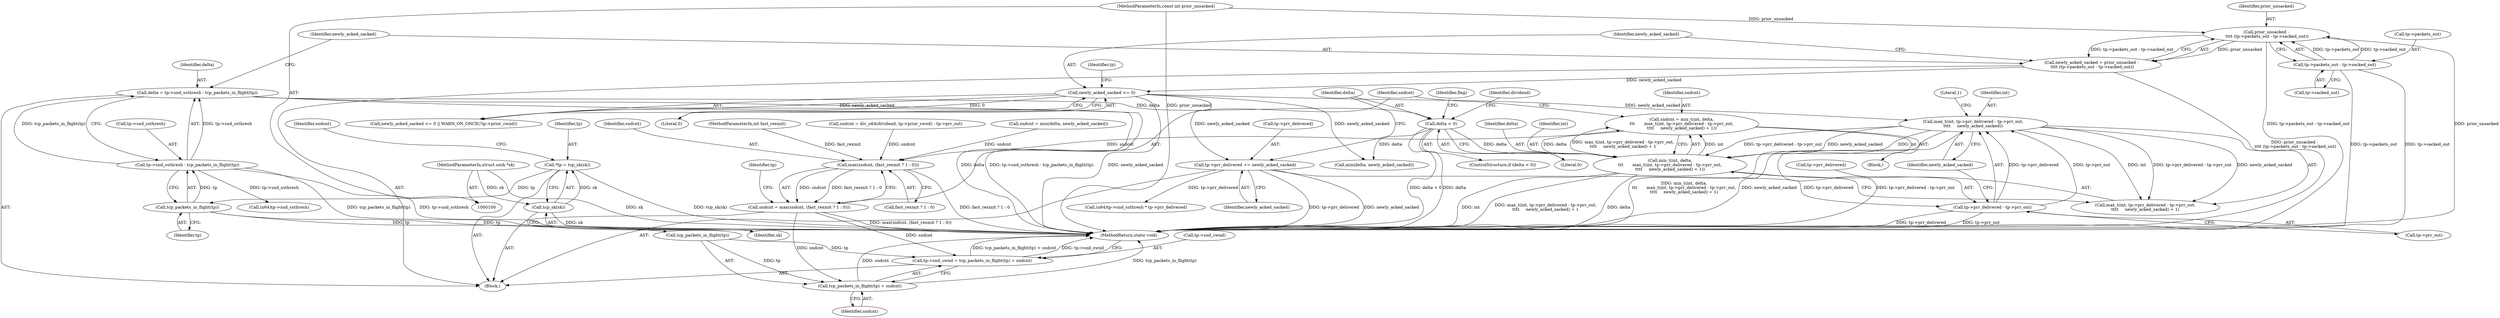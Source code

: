 digraph "0_linux_8b8a321ff72c785ed5e8b4cf6eda20b35d427390@integer" {
"1000197" [label="(Call,sndcnt = min_t(int, delta,\n\t\t\t       max_t(int, tp->prr_delivered - tp->prr_out,\n\t\t\t\t     newly_acked_sacked) + 1))"];
"1000199" [label="(Call,min_t(int, delta,\n\t\t\t       max_t(int, tp->prr_delivered - tp->prr_out,\n\t\t\t\t     newly_acked_sacked) + 1))"];
"1000203" [label="(Call,max_t(int, tp->prr_delivered - tp->prr_out,\n\t\t\t\t     newly_acked_sacked))"];
"1000205" [label="(Call,tp->prr_delivered - tp->prr_out)"];
"1000147" [label="(Call,tp->prr_delivered += newly_acked_sacked)"];
"1000138" [label="(Call,newly_acked_sacked <= 0)"];
"1000125" [label="(Call,newly_acked_sacked = prior_unsacked -\n \t\t\t\t (tp->packets_out - tp->sacked_out))"];
"1000127" [label="(Call,prior_unsacked -\n \t\t\t\t (tp->packets_out - tp->sacked_out))"];
"1000102" [label="(MethodParameterIn,const int prior_unsacked)"];
"1000129" [label="(Call,tp->packets_out - tp->sacked_out)"];
"1000153" [label="(Call,delta < 0)"];
"1000116" [label="(Call,delta = tp->snd_ssthresh - tcp_packets_in_flight(tp))"];
"1000118" [label="(Call,tp->snd_ssthresh - tcp_packets_in_flight(tp))"];
"1000122" [label="(Call,tcp_packets_in_flight(tp))"];
"1000107" [label="(Call,*tp = tcp_sk(sk))"];
"1000109" [label="(Call,tcp_sk(sk))"];
"1000101" [label="(MethodParameterIn,struct sock *sk)"];
"1000223" [label="(Call,max(sndcnt, (fast_rexmit ? 1 : 0)))"];
"1000221" [label="(Call,sndcnt = max(sndcnt, (fast_rexmit ? 1 : 0)))"];
"1000229" [label="(Call,tp->snd_cwnd = tcp_packets_in_flight(tp) + sndcnt)"];
"1000233" [label="(Call,tcp_packets_in_flight(tp) + sndcnt)"];
"1000204" [label="(Identifier,int)"];
"1000197" [label="(Call,sndcnt = min_t(int, delta,\n\t\t\t       max_t(int, tp->prr_delivered - tp->prr_out,\n\t\t\t\t     newly_acked_sacked) + 1))"];
"1000161" [label="(Call,(u64)tp->snd_ssthresh * tp->prr_delivered)"];
"1000125" [label="(Call,newly_acked_sacked = prior_unsacked -\n \t\t\t\t (tp->packets_out - tp->sacked_out))"];
"1000118" [label="(Call,tp->snd_ssthresh - tcp_packets_in_flight(tp))"];
"1000225" [label="(Call,fast_rexmit ? 1 : 0)"];
"1000138" [label="(Call,newly_acked_sacked <= 0)"];
"1000159" [label="(Identifier,dividend)"];
"1000229" [label="(Call,tp->snd_cwnd = tcp_packets_in_flight(tp) + sndcnt)"];
"1000155" [label="(Literal,0)"];
"1000153" [label="(Call,delta < 0)"];
"1000203" [label="(Call,max_t(int, tp->prr_delivered - tp->prr_out,\n\t\t\t\t     newly_acked_sacked))"];
"1000234" [label="(Call,tcp_packets_in_flight(tp))"];
"1000201" [label="(Identifier,delta)"];
"1000202" [label="(Call,max_t(int, tp->prr_delivered - tp->prr_out,\n\t\t\t\t     newly_acked_sacked) + 1)"];
"1000216" [label="(Call,sndcnt = min(delta, newly_acked_sacked))"];
"1000223" [label="(Call,max(sndcnt, (fast_rexmit ? 1 : 0)))"];
"1000218" [label="(Call,min(delta, newly_acked_sacked))"];
"1000198" [label="(Identifier,sndcnt)"];
"1000236" [label="(Identifier,sndcnt)"];
"1000122" [label="(Call,tcp_packets_in_flight(tp))"];
"1000123" [label="(Identifier,tp)"];
"1000127" [label="(Call,prior_unsacked -\n \t\t\t\t (tp->packets_out - tp->sacked_out))"];
"1000144" [label="(Identifier,tp)"];
"1000224" [label="(Identifier,sndcnt)"];
"1000200" [label="(Identifier,int)"];
"1000152" [label="(ControlStructure,if (delta < 0))"];
"1000154" [label="(Identifier,delta)"];
"1000209" [label="(Call,tp->prr_out)"];
"1000190" [label="(Identifier,flag)"];
"1000205" [label="(Call,tp->prr_delivered - tp->prr_out)"];
"1000222" [label="(Identifier,sndcnt)"];
"1000151" [label="(Identifier,newly_acked_sacked)"];
"1000221" [label="(Call,sndcnt = max(sndcnt, (fast_rexmit ? 1 : 0)))"];
"1000129" [label="(Call,tp->packets_out - tp->sacked_out)"];
"1000103" [label="(MethodParameterIn,int fast_rexmit)"];
"1000109" [label="(Call,tcp_sk(sk))"];
"1000126" [label="(Identifier,newly_acked_sacked)"];
"1000119" [label="(Call,tp->snd_ssthresh)"];
"1000110" [label="(Identifier,sk)"];
"1000199" [label="(Call,min_t(int, delta,\n\t\t\t       max_t(int, tp->prr_delivered - tp->prr_out,\n\t\t\t\t     newly_acked_sacked) + 1))"];
"1000148" [label="(Call,tp->prr_delivered)"];
"1000162" [label="(Call,(u64)tp->snd_ssthresh)"];
"1000113" [label="(Identifier,sndcnt)"];
"1000147" [label="(Call,tp->prr_delivered += newly_acked_sacked)"];
"1000231" [label="(Identifier,tp)"];
"1000117" [label="(Identifier,delta)"];
"1000107" [label="(Call,*tp = tcp_sk(sk))"];
"1000130" [label="(Call,tp->packets_out)"];
"1000108" [label="(Identifier,tp)"];
"1000140" [label="(Literal,0)"];
"1000237" [label="(MethodReturn,static void)"];
"1000233" [label="(Call,tcp_packets_in_flight(tp) + sndcnt)"];
"1000206" [label="(Call,tp->prr_delivered)"];
"1000116" [label="(Call,delta = tp->snd_ssthresh - tcp_packets_in_flight(tp))"];
"1000139" [label="(Identifier,newly_acked_sacked)"];
"1000128" [label="(Identifier,prior_unsacked)"];
"1000102" [label="(MethodParameterIn,const int prior_unsacked)"];
"1000133" [label="(Call,tp->sacked_out)"];
"1000101" [label="(MethodParameterIn,struct sock *sk)"];
"1000230" [label="(Call,tp->snd_cwnd)"];
"1000175" [label="(Call,sndcnt = div_u64(dividend, tp->prior_cwnd) - tp->prr_out)"];
"1000213" [label="(Literal,1)"];
"1000105" [label="(Block,)"];
"1000137" [label="(Call,newly_acked_sacked <= 0 || WARN_ON_ONCE(!tp->prior_cwnd))"];
"1000212" [label="(Identifier,newly_acked_sacked)"];
"1000196" [label="(Block,)"];
"1000197" -> "1000196"  [label="AST: "];
"1000197" -> "1000199"  [label="CFG: "];
"1000198" -> "1000197"  [label="AST: "];
"1000199" -> "1000197"  [label="AST: "];
"1000222" -> "1000197"  [label="CFG: "];
"1000197" -> "1000237"  [label="DDG: min_t(int, delta,\n\t\t\t       max_t(int, tp->prr_delivered - tp->prr_out,\n\t\t\t\t     newly_acked_sacked) + 1)"];
"1000199" -> "1000197"  [label="DDG: int"];
"1000199" -> "1000197"  [label="DDG: delta"];
"1000199" -> "1000197"  [label="DDG: max_t(int, tp->prr_delivered - tp->prr_out,\n\t\t\t\t     newly_acked_sacked) + 1"];
"1000197" -> "1000223"  [label="DDG: sndcnt"];
"1000199" -> "1000202"  [label="CFG: "];
"1000200" -> "1000199"  [label="AST: "];
"1000201" -> "1000199"  [label="AST: "];
"1000202" -> "1000199"  [label="AST: "];
"1000199" -> "1000237"  [label="DDG: max_t(int, tp->prr_delivered - tp->prr_out,\n\t\t\t\t     newly_acked_sacked) + 1"];
"1000199" -> "1000237"  [label="DDG: delta"];
"1000199" -> "1000237"  [label="DDG: int"];
"1000203" -> "1000199"  [label="DDG: int"];
"1000203" -> "1000199"  [label="DDG: tp->prr_delivered - tp->prr_out"];
"1000203" -> "1000199"  [label="DDG: newly_acked_sacked"];
"1000153" -> "1000199"  [label="DDG: delta"];
"1000203" -> "1000202"  [label="AST: "];
"1000203" -> "1000212"  [label="CFG: "];
"1000204" -> "1000203"  [label="AST: "];
"1000205" -> "1000203"  [label="AST: "];
"1000212" -> "1000203"  [label="AST: "];
"1000213" -> "1000203"  [label="CFG: "];
"1000203" -> "1000237"  [label="DDG: newly_acked_sacked"];
"1000203" -> "1000237"  [label="DDG: tp->prr_delivered - tp->prr_out"];
"1000203" -> "1000202"  [label="DDG: int"];
"1000203" -> "1000202"  [label="DDG: tp->prr_delivered - tp->prr_out"];
"1000203" -> "1000202"  [label="DDG: newly_acked_sacked"];
"1000205" -> "1000203"  [label="DDG: tp->prr_delivered"];
"1000205" -> "1000203"  [label="DDG: tp->prr_out"];
"1000138" -> "1000203"  [label="DDG: newly_acked_sacked"];
"1000205" -> "1000209"  [label="CFG: "];
"1000206" -> "1000205"  [label="AST: "];
"1000209" -> "1000205"  [label="AST: "];
"1000212" -> "1000205"  [label="CFG: "];
"1000205" -> "1000237"  [label="DDG: tp->prr_out"];
"1000205" -> "1000237"  [label="DDG: tp->prr_delivered"];
"1000147" -> "1000205"  [label="DDG: tp->prr_delivered"];
"1000147" -> "1000105"  [label="AST: "];
"1000147" -> "1000151"  [label="CFG: "];
"1000148" -> "1000147"  [label="AST: "];
"1000151" -> "1000147"  [label="AST: "];
"1000154" -> "1000147"  [label="CFG: "];
"1000147" -> "1000237"  [label="DDG: tp->prr_delivered"];
"1000147" -> "1000237"  [label="DDG: newly_acked_sacked"];
"1000138" -> "1000147"  [label="DDG: newly_acked_sacked"];
"1000147" -> "1000161"  [label="DDG: tp->prr_delivered"];
"1000138" -> "1000137"  [label="AST: "];
"1000138" -> "1000140"  [label="CFG: "];
"1000139" -> "1000138"  [label="AST: "];
"1000140" -> "1000138"  [label="AST: "];
"1000144" -> "1000138"  [label="CFG: "];
"1000137" -> "1000138"  [label="CFG: "];
"1000138" -> "1000237"  [label="DDG: newly_acked_sacked"];
"1000138" -> "1000137"  [label="DDG: newly_acked_sacked"];
"1000138" -> "1000137"  [label="DDG: 0"];
"1000125" -> "1000138"  [label="DDG: newly_acked_sacked"];
"1000138" -> "1000218"  [label="DDG: newly_acked_sacked"];
"1000125" -> "1000105"  [label="AST: "];
"1000125" -> "1000127"  [label="CFG: "];
"1000126" -> "1000125"  [label="AST: "];
"1000127" -> "1000125"  [label="AST: "];
"1000139" -> "1000125"  [label="CFG: "];
"1000125" -> "1000237"  [label="DDG: prior_unsacked -\n \t\t\t\t (tp->packets_out - tp->sacked_out)"];
"1000127" -> "1000125"  [label="DDG: prior_unsacked"];
"1000127" -> "1000125"  [label="DDG: tp->packets_out - tp->sacked_out"];
"1000127" -> "1000129"  [label="CFG: "];
"1000128" -> "1000127"  [label="AST: "];
"1000129" -> "1000127"  [label="AST: "];
"1000127" -> "1000237"  [label="DDG: tp->packets_out - tp->sacked_out"];
"1000127" -> "1000237"  [label="DDG: prior_unsacked"];
"1000102" -> "1000127"  [label="DDG: prior_unsacked"];
"1000129" -> "1000127"  [label="DDG: tp->packets_out"];
"1000129" -> "1000127"  [label="DDG: tp->sacked_out"];
"1000102" -> "1000100"  [label="AST: "];
"1000102" -> "1000237"  [label="DDG: prior_unsacked"];
"1000129" -> "1000133"  [label="CFG: "];
"1000130" -> "1000129"  [label="AST: "];
"1000133" -> "1000129"  [label="AST: "];
"1000129" -> "1000237"  [label="DDG: tp->packets_out"];
"1000129" -> "1000237"  [label="DDG: tp->sacked_out"];
"1000153" -> "1000152"  [label="AST: "];
"1000153" -> "1000155"  [label="CFG: "];
"1000154" -> "1000153"  [label="AST: "];
"1000155" -> "1000153"  [label="AST: "];
"1000159" -> "1000153"  [label="CFG: "];
"1000190" -> "1000153"  [label="CFG: "];
"1000153" -> "1000237"  [label="DDG: delta < 0"];
"1000153" -> "1000237"  [label="DDG: delta"];
"1000116" -> "1000153"  [label="DDG: delta"];
"1000153" -> "1000218"  [label="DDG: delta"];
"1000116" -> "1000105"  [label="AST: "];
"1000116" -> "1000118"  [label="CFG: "];
"1000117" -> "1000116"  [label="AST: "];
"1000118" -> "1000116"  [label="AST: "];
"1000126" -> "1000116"  [label="CFG: "];
"1000116" -> "1000237"  [label="DDG: tp->snd_ssthresh - tcp_packets_in_flight(tp)"];
"1000116" -> "1000237"  [label="DDG: delta"];
"1000118" -> "1000116"  [label="DDG: tp->snd_ssthresh"];
"1000118" -> "1000116"  [label="DDG: tcp_packets_in_flight(tp)"];
"1000118" -> "1000122"  [label="CFG: "];
"1000119" -> "1000118"  [label="AST: "];
"1000122" -> "1000118"  [label="AST: "];
"1000118" -> "1000237"  [label="DDG: tcp_packets_in_flight(tp)"];
"1000118" -> "1000237"  [label="DDG: tp->snd_ssthresh"];
"1000122" -> "1000118"  [label="DDG: tp"];
"1000118" -> "1000162"  [label="DDG: tp->snd_ssthresh"];
"1000122" -> "1000123"  [label="CFG: "];
"1000123" -> "1000122"  [label="AST: "];
"1000122" -> "1000237"  [label="DDG: tp"];
"1000107" -> "1000122"  [label="DDG: tp"];
"1000122" -> "1000234"  [label="DDG: tp"];
"1000107" -> "1000105"  [label="AST: "];
"1000107" -> "1000109"  [label="CFG: "];
"1000108" -> "1000107"  [label="AST: "];
"1000109" -> "1000107"  [label="AST: "];
"1000113" -> "1000107"  [label="CFG: "];
"1000107" -> "1000237"  [label="DDG: tcp_sk(sk)"];
"1000109" -> "1000107"  [label="DDG: sk"];
"1000109" -> "1000110"  [label="CFG: "];
"1000110" -> "1000109"  [label="AST: "];
"1000109" -> "1000237"  [label="DDG: sk"];
"1000101" -> "1000109"  [label="DDG: sk"];
"1000101" -> "1000100"  [label="AST: "];
"1000101" -> "1000237"  [label="DDG: sk"];
"1000223" -> "1000221"  [label="AST: "];
"1000223" -> "1000225"  [label="CFG: "];
"1000224" -> "1000223"  [label="AST: "];
"1000225" -> "1000223"  [label="AST: "];
"1000221" -> "1000223"  [label="CFG: "];
"1000223" -> "1000237"  [label="DDG: fast_rexmit ? 1 : 0"];
"1000223" -> "1000221"  [label="DDG: sndcnt"];
"1000223" -> "1000221"  [label="DDG: fast_rexmit ? 1 : 0"];
"1000216" -> "1000223"  [label="DDG: sndcnt"];
"1000175" -> "1000223"  [label="DDG: sndcnt"];
"1000103" -> "1000223"  [label="DDG: fast_rexmit"];
"1000221" -> "1000105"  [label="AST: "];
"1000222" -> "1000221"  [label="AST: "];
"1000231" -> "1000221"  [label="CFG: "];
"1000221" -> "1000237"  [label="DDG: max(sndcnt, (fast_rexmit ? 1 : 0))"];
"1000221" -> "1000229"  [label="DDG: sndcnt"];
"1000221" -> "1000233"  [label="DDG: sndcnt"];
"1000229" -> "1000105"  [label="AST: "];
"1000229" -> "1000233"  [label="CFG: "];
"1000230" -> "1000229"  [label="AST: "];
"1000233" -> "1000229"  [label="AST: "];
"1000237" -> "1000229"  [label="CFG: "];
"1000229" -> "1000237"  [label="DDG: tcp_packets_in_flight(tp) + sndcnt"];
"1000229" -> "1000237"  [label="DDG: tp->snd_cwnd"];
"1000234" -> "1000229"  [label="DDG: tp"];
"1000233" -> "1000236"  [label="CFG: "];
"1000234" -> "1000233"  [label="AST: "];
"1000236" -> "1000233"  [label="AST: "];
"1000233" -> "1000237"  [label="DDG: sndcnt"];
"1000233" -> "1000237"  [label="DDG: tcp_packets_in_flight(tp)"];
"1000234" -> "1000233"  [label="DDG: tp"];
}

